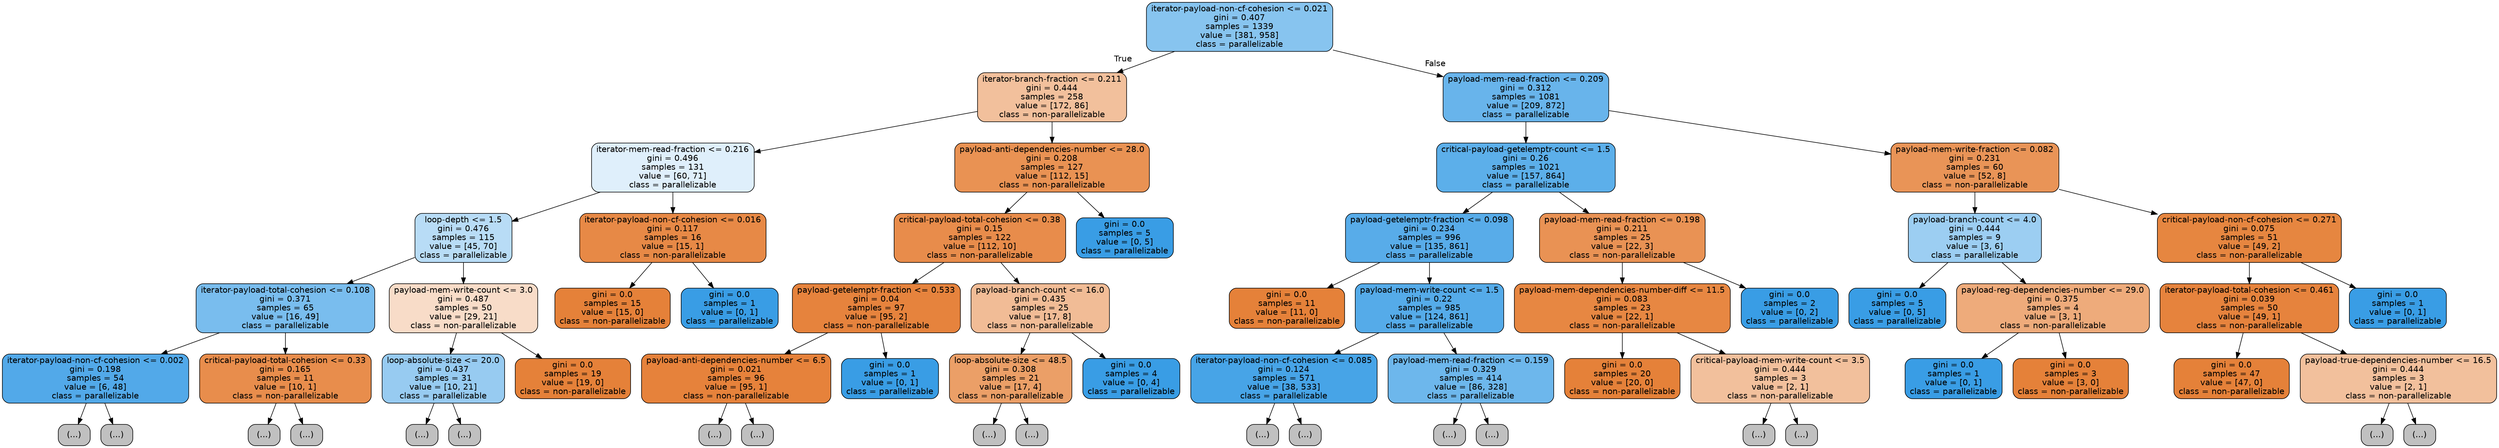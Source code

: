 digraph Tree {
node [shape=box, style="filled, rounded", color="black", fontname=helvetica] ;
edge [fontname=helvetica] ;
0 [label="iterator-payload-non-cf-cohesion <= 0.021\ngini = 0.407\nsamples = 1339\nvalue = [381, 958]\nclass = parallelizable", fillcolor="#399de59a"] ;
1 [label="iterator-branch-fraction <= 0.211\ngini = 0.444\nsamples = 258\nvalue = [172, 86]\nclass = non-parallelizable", fillcolor="#e581397f"] ;
0 -> 1 [labeldistance=2.5, labelangle=45, headlabel="True"] ;
2 [label="iterator-mem-read-fraction <= 0.216\ngini = 0.496\nsamples = 131\nvalue = [60, 71]\nclass = parallelizable", fillcolor="#399de528"] ;
1 -> 2 ;
3 [label="loop-depth <= 1.5\ngini = 0.476\nsamples = 115\nvalue = [45, 70]\nclass = parallelizable", fillcolor="#399de55b"] ;
2 -> 3 ;
4 [label="iterator-payload-total-cohesion <= 0.108\ngini = 0.371\nsamples = 65\nvalue = [16, 49]\nclass = parallelizable", fillcolor="#399de5ac"] ;
3 -> 4 ;
5 [label="iterator-payload-non-cf-cohesion <= 0.002\ngini = 0.198\nsamples = 54\nvalue = [6, 48]\nclass = parallelizable", fillcolor="#399de5df"] ;
4 -> 5 ;
6 [label="(...)", fillcolor="#C0C0C0"] ;
5 -> 6 ;
13 [label="(...)", fillcolor="#C0C0C0"] ;
5 -> 13 ;
16 [label="critical-payload-total-cohesion <= 0.33\ngini = 0.165\nsamples = 11\nvalue = [10, 1]\nclass = non-parallelizable", fillcolor="#e58139e6"] ;
4 -> 16 ;
17 [label="(...)", fillcolor="#C0C0C0"] ;
16 -> 17 ;
18 [label="(...)", fillcolor="#C0C0C0"] ;
16 -> 18 ;
19 [label="payload-mem-write-count <= 3.0\ngini = 0.487\nsamples = 50\nvalue = [29, 21]\nclass = non-parallelizable", fillcolor="#e5813946"] ;
3 -> 19 ;
20 [label="loop-absolute-size <= 20.0\ngini = 0.437\nsamples = 31\nvalue = [10, 21]\nclass = parallelizable", fillcolor="#399de586"] ;
19 -> 20 ;
21 [label="(...)", fillcolor="#C0C0C0"] ;
20 -> 21 ;
22 [label="(...)", fillcolor="#C0C0C0"] ;
20 -> 22 ;
33 [label="gini = 0.0\nsamples = 19\nvalue = [19, 0]\nclass = non-parallelizable", fillcolor="#e58139ff"] ;
19 -> 33 ;
34 [label="iterator-payload-non-cf-cohesion <= 0.016\ngini = 0.117\nsamples = 16\nvalue = [15, 1]\nclass = non-parallelizable", fillcolor="#e58139ee"] ;
2 -> 34 ;
35 [label="gini = 0.0\nsamples = 15\nvalue = [15, 0]\nclass = non-parallelizable", fillcolor="#e58139ff"] ;
34 -> 35 ;
36 [label="gini = 0.0\nsamples = 1\nvalue = [0, 1]\nclass = parallelizable", fillcolor="#399de5ff"] ;
34 -> 36 ;
37 [label="payload-anti-dependencies-number <= 28.0\ngini = 0.208\nsamples = 127\nvalue = [112, 15]\nclass = non-parallelizable", fillcolor="#e58139dd"] ;
1 -> 37 ;
38 [label="critical-payload-total-cohesion <= 0.38\ngini = 0.15\nsamples = 122\nvalue = [112, 10]\nclass = non-parallelizable", fillcolor="#e58139e8"] ;
37 -> 38 ;
39 [label="payload-getelemptr-fraction <= 0.533\ngini = 0.04\nsamples = 97\nvalue = [95, 2]\nclass = non-parallelizable", fillcolor="#e58139fa"] ;
38 -> 39 ;
40 [label="payload-anti-dependencies-number <= 6.5\ngini = 0.021\nsamples = 96\nvalue = [95, 1]\nclass = non-parallelizable", fillcolor="#e58139fc"] ;
39 -> 40 ;
41 [label="(...)", fillcolor="#C0C0C0"] ;
40 -> 41 ;
42 [label="(...)", fillcolor="#C0C0C0"] ;
40 -> 42 ;
45 [label="gini = 0.0\nsamples = 1\nvalue = [0, 1]\nclass = parallelizable", fillcolor="#399de5ff"] ;
39 -> 45 ;
46 [label="payload-branch-count <= 16.0\ngini = 0.435\nsamples = 25\nvalue = [17, 8]\nclass = non-parallelizable", fillcolor="#e5813987"] ;
38 -> 46 ;
47 [label="loop-absolute-size <= 48.5\ngini = 0.308\nsamples = 21\nvalue = [17, 4]\nclass = non-parallelizable", fillcolor="#e58139c3"] ;
46 -> 47 ;
48 [label="(...)", fillcolor="#C0C0C0"] ;
47 -> 48 ;
53 [label="(...)", fillcolor="#C0C0C0"] ;
47 -> 53 ;
54 [label="gini = 0.0\nsamples = 4\nvalue = [0, 4]\nclass = parallelizable", fillcolor="#399de5ff"] ;
46 -> 54 ;
55 [label="gini = 0.0\nsamples = 5\nvalue = [0, 5]\nclass = parallelizable", fillcolor="#399de5ff"] ;
37 -> 55 ;
56 [label="payload-mem-read-fraction <= 0.209\ngini = 0.312\nsamples = 1081\nvalue = [209, 872]\nclass = parallelizable", fillcolor="#399de5c2"] ;
0 -> 56 [labeldistance=2.5, labelangle=-45, headlabel="False"] ;
57 [label="critical-payload-getelemptr-count <= 1.5\ngini = 0.26\nsamples = 1021\nvalue = [157, 864]\nclass = parallelizable", fillcolor="#399de5d1"] ;
56 -> 57 ;
58 [label="payload-getelemptr-fraction <= 0.098\ngini = 0.234\nsamples = 996\nvalue = [135, 861]\nclass = parallelizable", fillcolor="#399de5d7"] ;
57 -> 58 ;
59 [label="gini = 0.0\nsamples = 11\nvalue = [11, 0]\nclass = non-parallelizable", fillcolor="#e58139ff"] ;
58 -> 59 ;
60 [label="payload-mem-write-count <= 1.5\ngini = 0.22\nsamples = 985\nvalue = [124, 861]\nclass = parallelizable", fillcolor="#399de5da"] ;
58 -> 60 ;
61 [label="iterator-payload-non-cf-cohesion <= 0.085\ngini = 0.124\nsamples = 571\nvalue = [38, 533]\nclass = parallelizable", fillcolor="#399de5ed"] ;
60 -> 61 ;
62 [label="(...)", fillcolor="#C0C0C0"] ;
61 -> 62 ;
117 [label="(...)", fillcolor="#C0C0C0"] ;
61 -> 117 ;
122 [label="payload-mem-read-fraction <= 0.159\ngini = 0.329\nsamples = 414\nvalue = [86, 328]\nclass = parallelizable", fillcolor="#399de5bc"] ;
60 -> 122 ;
123 [label="(...)", fillcolor="#C0C0C0"] ;
122 -> 123 ;
180 [label="(...)", fillcolor="#C0C0C0"] ;
122 -> 180 ;
193 [label="payload-mem-read-fraction <= 0.198\ngini = 0.211\nsamples = 25\nvalue = [22, 3]\nclass = non-parallelizable", fillcolor="#e58139dc"] ;
57 -> 193 ;
194 [label="payload-mem-dependencies-number-diff <= 11.5\ngini = 0.083\nsamples = 23\nvalue = [22, 1]\nclass = non-parallelizable", fillcolor="#e58139f3"] ;
193 -> 194 ;
195 [label="gini = 0.0\nsamples = 20\nvalue = [20, 0]\nclass = non-parallelizable", fillcolor="#e58139ff"] ;
194 -> 195 ;
196 [label="critical-payload-mem-write-count <= 3.5\ngini = 0.444\nsamples = 3\nvalue = [2, 1]\nclass = non-parallelizable", fillcolor="#e581397f"] ;
194 -> 196 ;
197 [label="(...)", fillcolor="#C0C0C0"] ;
196 -> 197 ;
198 [label="(...)", fillcolor="#C0C0C0"] ;
196 -> 198 ;
199 [label="gini = 0.0\nsamples = 2\nvalue = [0, 2]\nclass = parallelizable", fillcolor="#399de5ff"] ;
193 -> 199 ;
200 [label="payload-mem-write-fraction <= 0.082\ngini = 0.231\nsamples = 60\nvalue = [52, 8]\nclass = non-parallelizable", fillcolor="#e58139d8"] ;
56 -> 200 ;
201 [label="payload-branch-count <= 4.0\ngini = 0.444\nsamples = 9\nvalue = [3, 6]\nclass = parallelizable", fillcolor="#399de57f"] ;
200 -> 201 ;
202 [label="gini = 0.0\nsamples = 5\nvalue = [0, 5]\nclass = parallelizable", fillcolor="#399de5ff"] ;
201 -> 202 ;
203 [label="payload-reg-dependencies-number <= 29.0\ngini = 0.375\nsamples = 4\nvalue = [3, 1]\nclass = non-parallelizable", fillcolor="#e58139aa"] ;
201 -> 203 ;
204 [label="gini = 0.0\nsamples = 1\nvalue = [0, 1]\nclass = parallelizable", fillcolor="#399de5ff"] ;
203 -> 204 ;
205 [label="gini = 0.0\nsamples = 3\nvalue = [3, 0]\nclass = non-parallelizable", fillcolor="#e58139ff"] ;
203 -> 205 ;
206 [label="critical-payload-non-cf-cohesion <= 0.271\ngini = 0.075\nsamples = 51\nvalue = [49, 2]\nclass = non-parallelizable", fillcolor="#e58139f5"] ;
200 -> 206 ;
207 [label="iterator-payload-total-cohesion <= 0.461\ngini = 0.039\nsamples = 50\nvalue = [49, 1]\nclass = non-parallelizable", fillcolor="#e58139fa"] ;
206 -> 207 ;
208 [label="gini = 0.0\nsamples = 47\nvalue = [47, 0]\nclass = non-parallelizable", fillcolor="#e58139ff"] ;
207 -> 208 ;
209 [label="payload-true-dependencies-number <= 16.5\ngini = 0.444\nsamples = 3\nvalue = [2, 1]\nclass = non-parallelizable", fillcolor="#e581397f"] ;
207 -> 209 ;
210 [label="(...)", fillcolor="#C0C0C0"] ;
209 -> 210 ;
211 [label="(...)", fillcolor="#C0C0C0"] ;
209 -> 211 ;
212 [label="gini = 0.0\nsamples = 1\nvalue = [0, 1]\nclass = parallelizable", fillcolor="#399de5ff"] ;
206 -> 212 ;
}